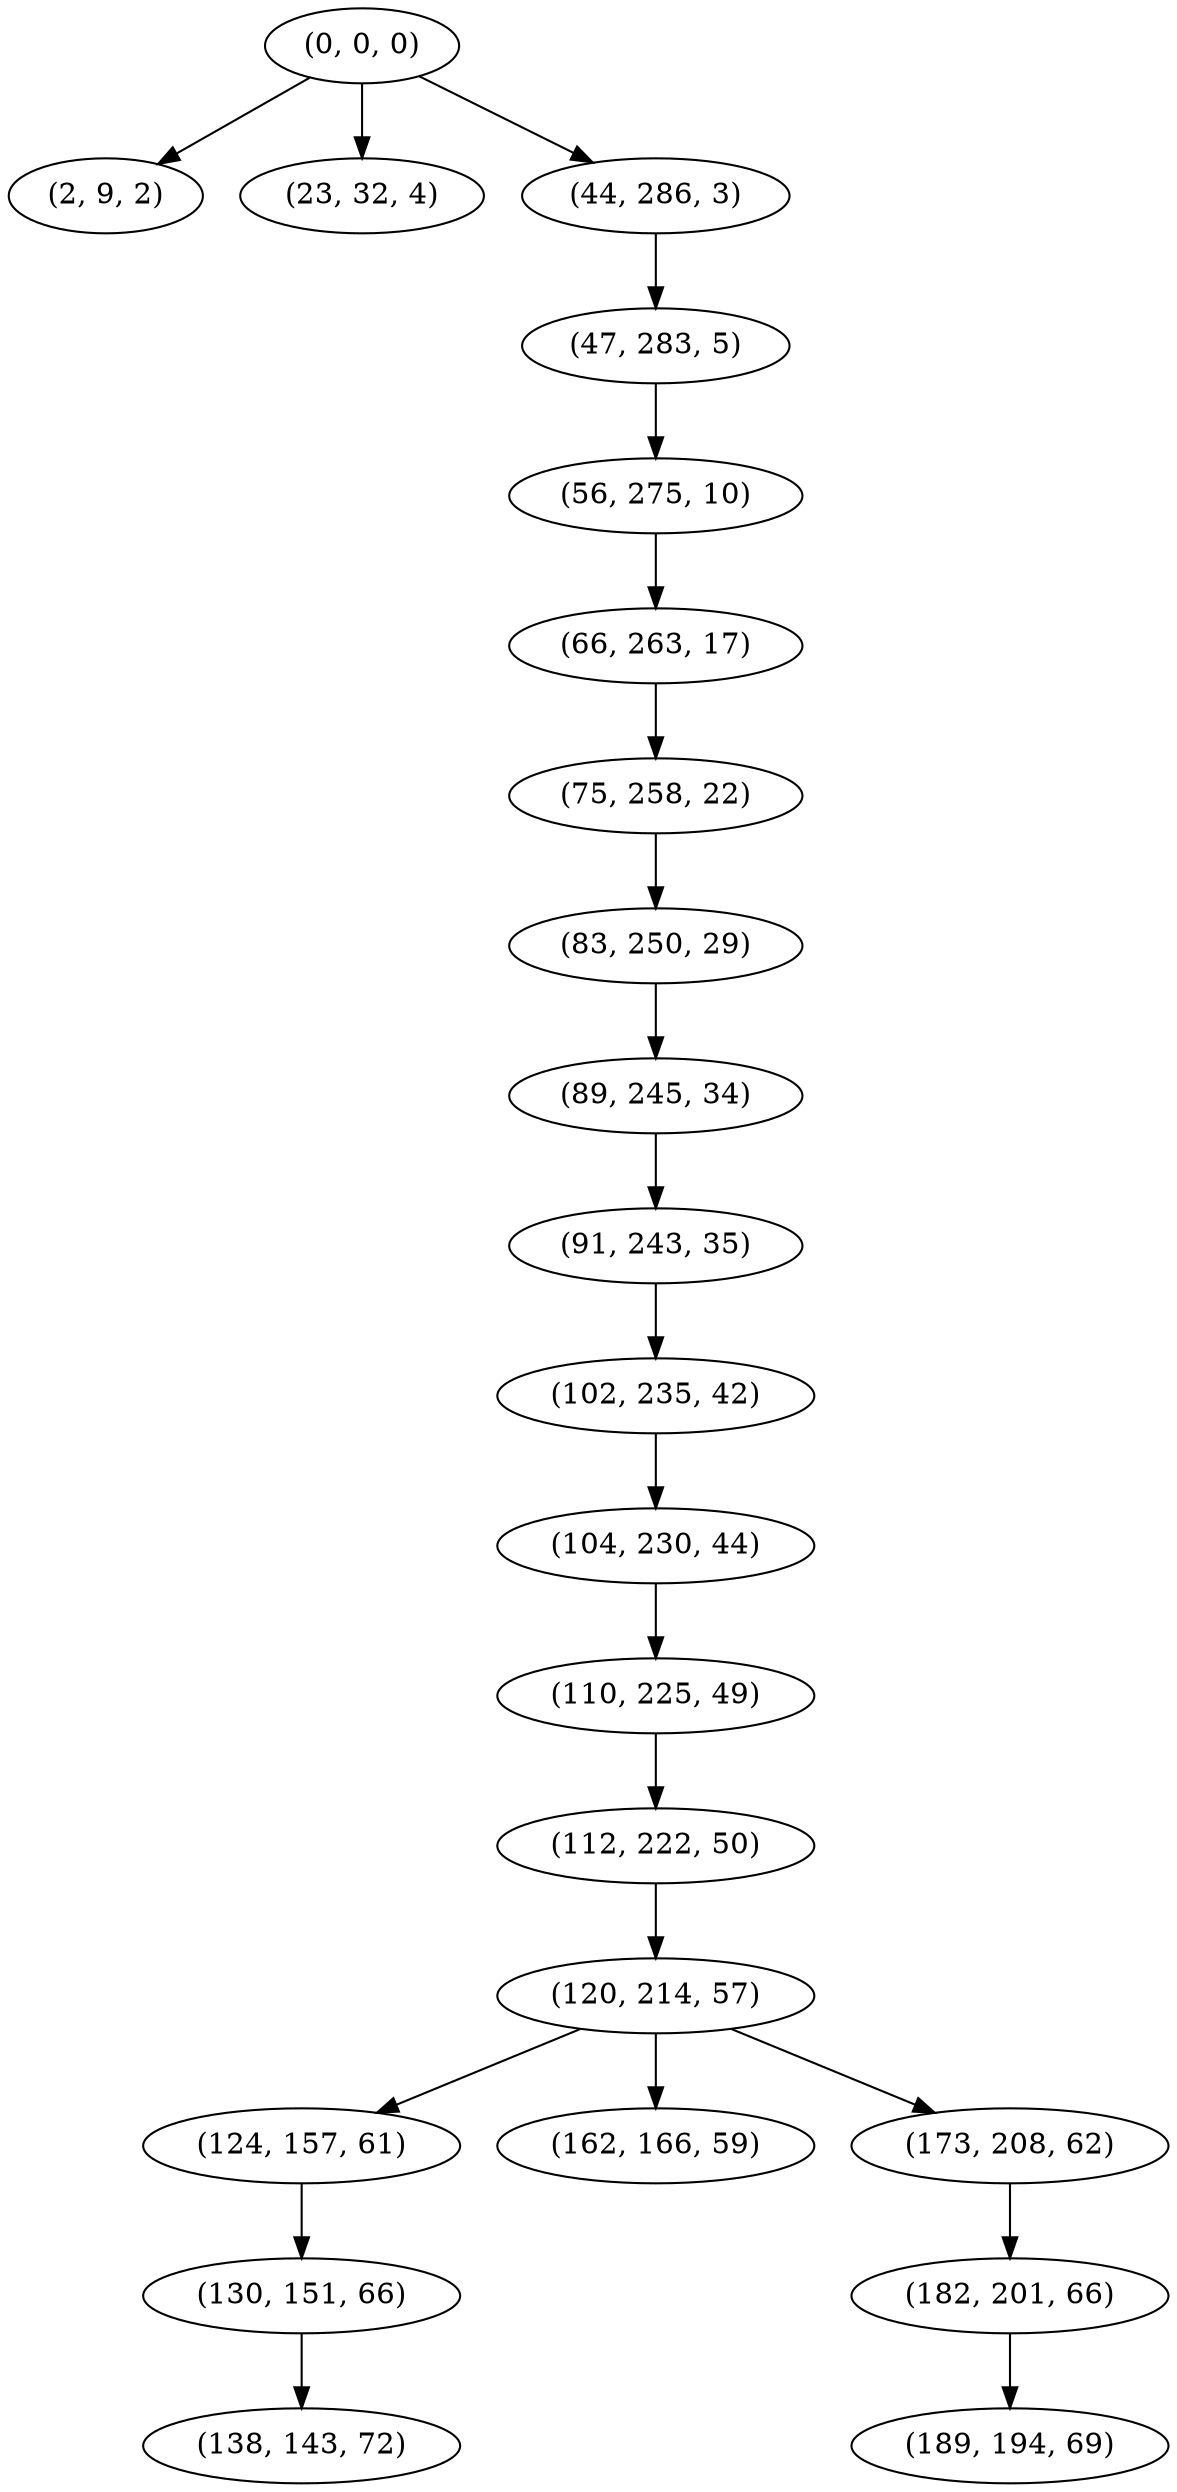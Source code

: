 digraph tree {
    "(0, 0, 0)";
    "(2, 9, 2)";
    "(23, 32, 4)";
    "(44, 286, 3)";
    "(47, 283, 5)";
    "(56, 275, 10)";
    "(66, 263, 17)";
    "(75, 258, 22)";
    "(83, 250, 29)";
    "(89, 245, 34)";
    "(91, 243, 35)";
    "(102, 235, 42)";
    "(104, 230, 44)";
    "(110, 225, 49)";
    "(112, 222, 50)";
    "(120, 214, 57)";
    "(124, 157, 61)";
    "(130, 151, 66)";
    "(138, 143, 72)";
    "(162, 166, 59)";
    "(173, 208, 62)";
    "(182, 201, 66)";
    "(189, 194, 69)";
    "(0, 0, 0)" -> "(2, 9, 2)";
    "(0, 0, 0)" -> "(23, 32, 4)";
    "(0, 0, 0)" -> "(44, 286, 3)";
    "(44, 286, 3)" -> "(47, 283, 5)";
    "(47, 283, 5)" -> "(56, 275, 10)";
    "(56, 275, 10)" -> "(66, 263, 17)";
    "(66, 263, 17)" -> "(75, 258, 22)";
    "(75, 258, 22)" -> "(83, 250, 29)";
    "(83, 250, 29)" -> "(89, 245, 34)";
    "(89, 245, 34)" -> "(91, 243, 35)";
    "(91, 243, 35)" -> "(102, 235, 42)";
    "(102, 235, 42)" -> "(104, 230, 44)";
    "(104, 230, 44)" -> "(110, 225, 49)";
    "(110, 225, 49)" -> "(112, 222, 50)";
    "(112, 222, 50)" -> "(120, 214, 57)";
    "(120, 214, 57)" -> "(124, 157, 61)";
    "(120, 214, 57)" -> "(162, 166, 59)";
    "(120, 214, 57)" -> "(173, 208, 62)";
    "(124, 157, 61)" -> "(130, 151, 66)";
    "(130, 151, 66)" -> "(138, 143, 72)";
    "(173, 208, 62)" -> "(182, 201, 66)";
    "(182, 201, 66)" -> "(189, 194, 69)";
}
